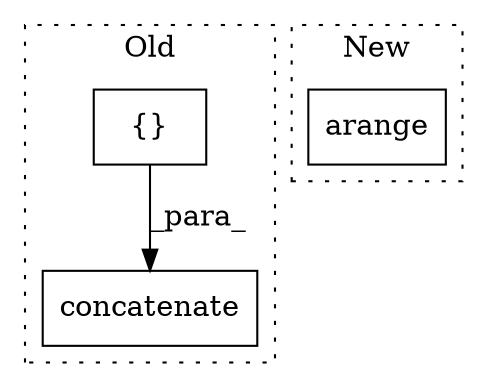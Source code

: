 digraph G {
subgraph cluster0 {
1 [label="concatenate" a="32" s="11937,11977" l="12,1" shape="box"];
3 [label="{}" a="4" s="11960,11976" l="1,1" shape="box"];
label = "Old";
style="dotted";
}
subgraph cluster1 {
2 [label="arange" a="32" s="12087,12097" l="7,1" shape="box"];
label = "New";
style="dotted";
}
3 -> 1 [label="_para_"];
}